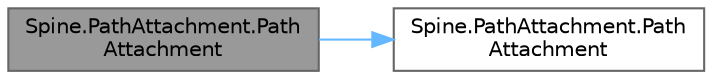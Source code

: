 digraph "Spine.PathAttachment.PathAttachment"
{
 // LATEX_PDF_SIZE
  bgcolor="transparent";
  edge [fontname=Helvetica,fontsize=10,labelfontname=Helvetica,labelfontsize=10];
  node [fontname=Helvetica,fontsize=10,shape=box,height=0.2,width=0.4];
  rankdir="LR";
  Node1 [id="Node000001",label="Spine.PathAttachment.Path\lAttachment",height=0.2,width=0.4,color="gray40", fillcolor="grey60", style="filled", fontcolor="black",tooltip="Copy constructor."];
  Node1 -> Node2 [id="edge1_Node000001_Node000002",color="steelblue1",style="solid",tooltip=" "];
  Node2 [id="Node000002",label="Spine.PathAttachment.Path\lAttachment",height=0.2,width=0.4,color="grey40", fillcolor="white", style="filled",URL="$class_spine_1_1_path_attachment.html#aba80d5bf8e605861d802b078125c9c31",tooltip=" "];
}
